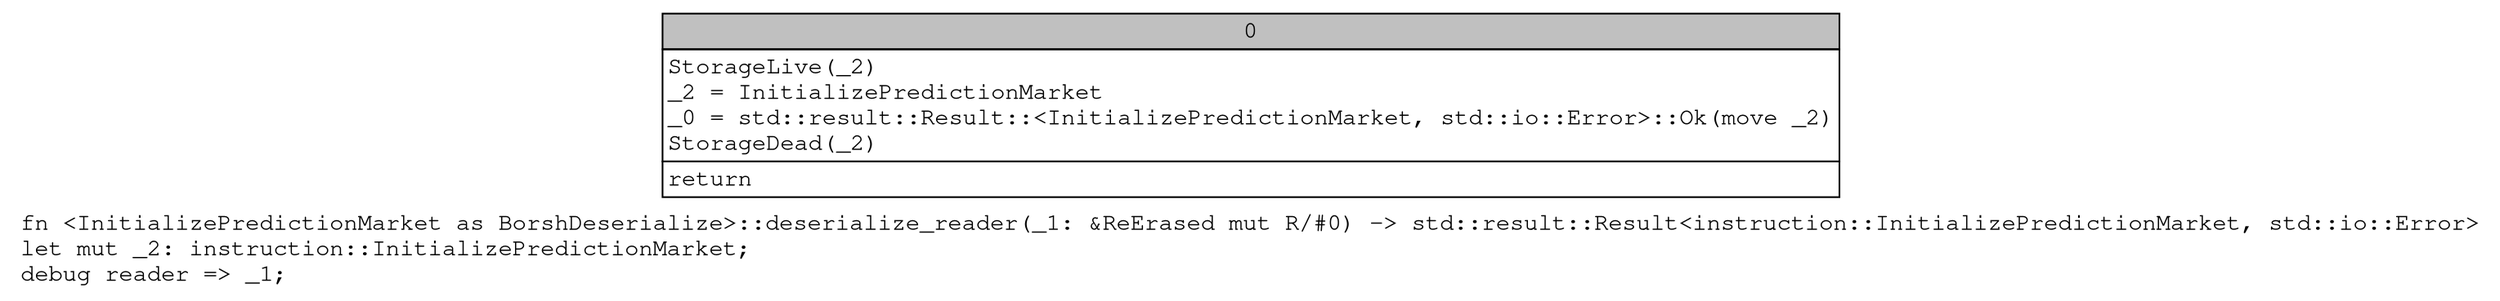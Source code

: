 digraph Mir_0_22391 {
    graph [fontname="Courier, monospace"];
    node [fontname="Courier, monospace"];
    edge [fontname="Courier, monospace"];
    label=<fn &lt;InitializePredictionMarket as BorshDeserialize&gt;::deserialize_reader(_1: &amp;ReErased mut R/#0) -&gt; std::result::Result&lt;instruction::InitializePredictionMarket, std::io::Error&gt;<br align="left"/>let mut _2: instruction::InitializePredictionMarket;<br align="left"/>debug reader =&gt; _1;<br align="left"/>>;
    bb0__0_22391 [shape="none", label=<<table border="0" cellborder="1" cellspacing="0"><tr><td bgcolor="gray" align="center" colspan="1">0</td></tr><tr><td align="left" balign="left">StorageLive(_2)<br/>_2 = InitializePredictionMarket<br/>_0 = std::result::Result::&lt;InitializePredictionMarket, std::io::Error&gt;::Ok(move _2)<br/>StorageDead(_2)<br/></td></tr><tr><td align="left">return</td></tr></table>>];
}
